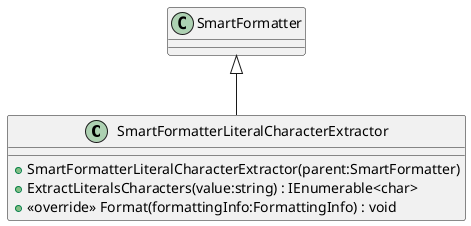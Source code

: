 @startuml
class SmartFormatterLiteralCharacterExtractor {
    + SmartFormatterLiteralCharacterExtractor(parent:SmartFormatter)
    + ExtractLiteralsCharacters(value:string) : IEnumerable<char>
    + <<override>> Format(formattingInfo:FormattingInfo) : void
}
SmartFormatter <|-- SmartFormatterLiteralCharacterExtractor
@enduml
